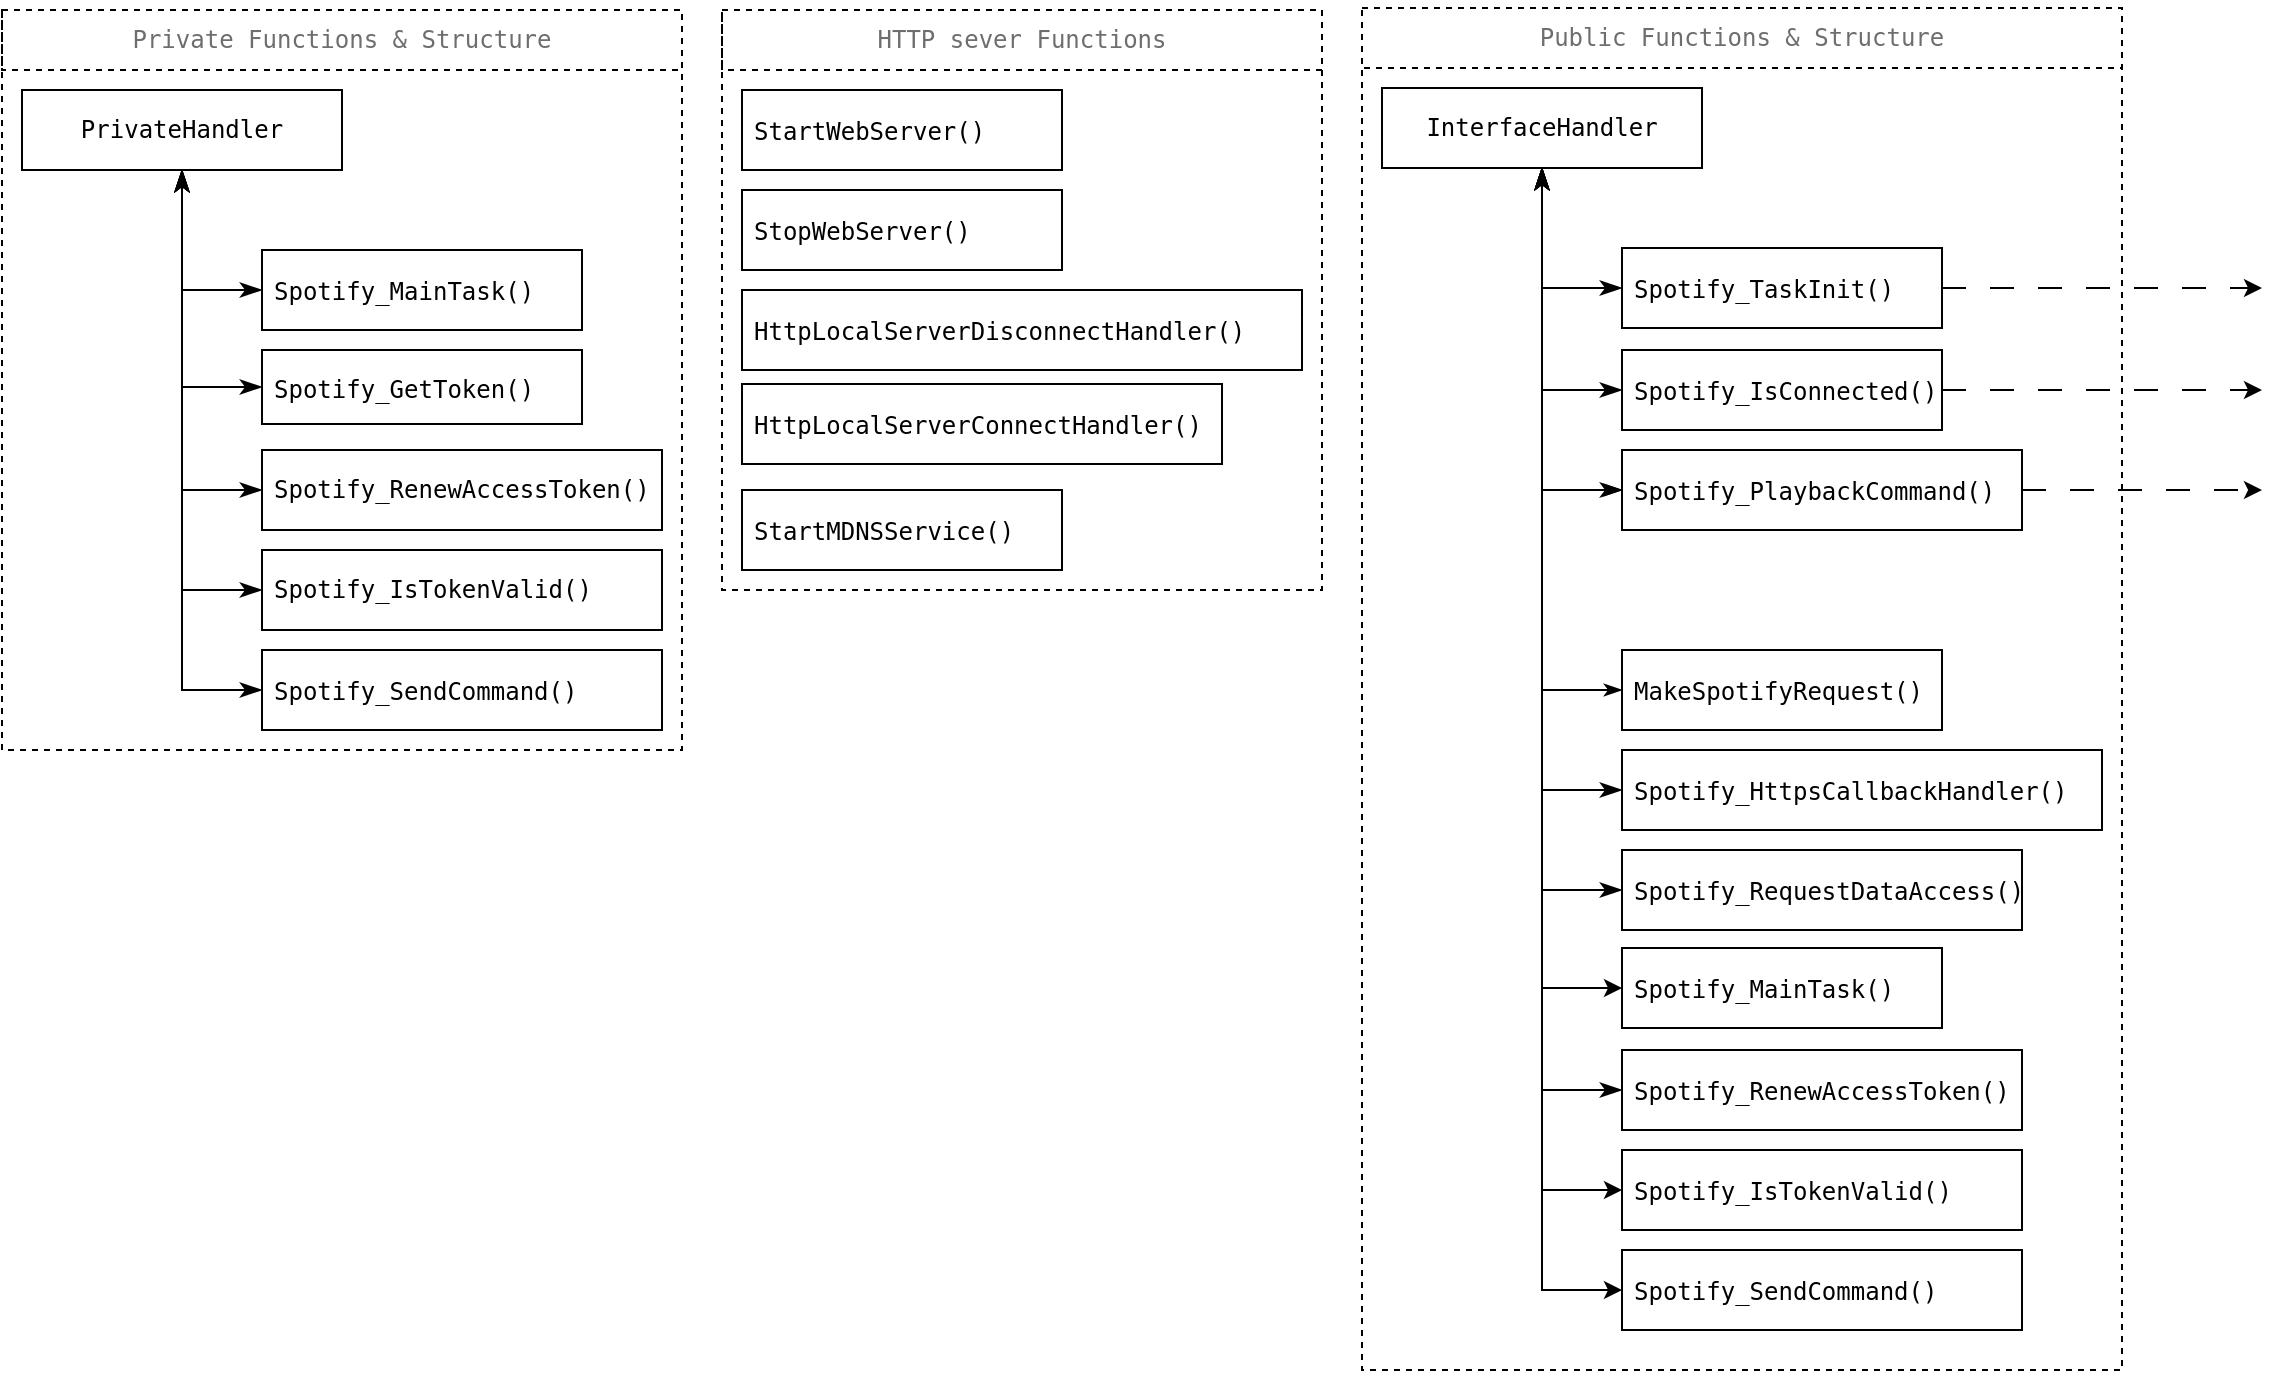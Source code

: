 <mxfile version="22.1.11" type="github">
  <diagram name="Page-1" id="jyJW4qe16mHeRe6o0_ro">
    <mxGraphModel dx="1374" dy="763" grid="1" gridSize="10" guides="1" tooltips="1" connect="1" arrows="1" fold="1" page="1" pageScale="1" pageWidth="1169" pageHeight="827" math="0" shadow="0">
      <root>
        <mxCell id="0" />
        <mxCell id="1" parent="0" />
        <mxCell id="ClCTwTJOBFiZKTtQUj_5-2" value="" style="rounded=0;whiteSpace=wrap;html=1;fontSize=16;fillColor=none;dashed=1;strokeColor=default;glass=0;shadow=0;" vertex="1" parent="1">
          <mxGeometry x="710" y="79" width="380" height="681" as="geometry" />
        </mxCell>
        <mxCell id="ClCTwTJOBFiZKTtQUj_5-3" value="" style="rounded=0;whiteSpace=wrap;html=1;fontSize=16;fillColor=none;dashed=1;strokeColor=default;glass=0;shadow=0;" vertex="1" parent="1">
          <mxGeometry x="30" y="80" width="340" height="370" as="geometry" />
        </mxCell>
        <mxCell id="ClCTwTJOBFiZKTtQUj_5-4" value="&lt;div style=&quot;font-size: 13px;&quot;&gt;&lt;div style=&quot;color: rgb(204, 204, 204); font-family: &amp;quot;Droid Sans Mono&amp;quot;, &amp;quot;monospace&amp;quot;, monospace; font-weight: normal; line-height: 19px;&quot;&gt;&lt;div&gt;&lt;pre&gt;&lt;font style=&quot;font-size: 12px;&quot; color=&quot;#000000&quot;&gt;MakeSpotifyRequest()&lt;/font&gt;&lt;/pre&gt;&lt;/div&gt;&lt;/div&gt;&lt;/div&gt;" style="rounded=0;whiteSpace=wrap;html=1;labelBackgroundColor=none;align=left;spacingLeft=4;" vertex="1" parent="1">
          <mxGeometry x="840" y="400" width="160" height="40" as="geometry" />
        </mxCell>
        <mxCell id="ClCTwTJOBFiZKTtQUj_5-5" value="&lt;div style=&quot;font-size: 13px;&quot;&gt;&lt;div style=&quot;color: rgb(204, 204, 204); font-family: &amp;quot;Droid Sans Mono&amp;quot;, &amp;quot;monospace&amp;quot;, monospace; font-weight: normal; line-height: 19px;&quot;&gt;&lt;div&gt;&lt;pre&gt;&lt;font style=&quot;font-size: 12px;&quot; color=&quot;#000000&quot;&gt;Spotify_RenewAccessToken()&lt;/font&gt;&lt;/pre&gt;&lt;/div&gt;&lt;/div&gt;&lt;/div&gt;" style="rounded=0;whiteSpace=wrap;html=1;labelBackgroundColor=none;align=left;spacingLeft=4;" vertex="1" parent="1">
          <mxGeometry x="840" y="600" width="200" height="40" as="geometry" />
        </mxCell>
        <mxCell id="ClCTwTJOBFiZKTtQUj_5-6" style="edgeStyle=orthogonalEdgeStyle;rounded=0;orthogonalLoop=1;jettySize=auto;html=1;entryX=0;entryY=0.5;entryDx=0;entryDy=0;endArrow=classicThin;endFill=1;startArrow=classicThin;startFill=1;labelBackgroundColor=none;fontColor=default;" edge="1" parent="1" source="ClCTwTJOBFiZKTtQUj_5-13" target="ClCTwTJOBFiZKTtQUj_5-37">
          <mxGeometry relative="1" as="geometry" />
        </mxCell>
        <mxCell id="ClCTwTJOBFiZKTtQUj_5-7" style="edgeStyle=orthogonalEdgeStyle;rounded=0;orthogonalLoop=1;jettySize=auto;html=1;entryX=0;entryY=0.5;entryDx=0;entryDy=0;endArrow=classicThin;endFill=1;startArrow=classicThin;startFill=1;labelBackgroundColor=none;fontColor=default;" edge="1" parent="1" source="ClCTwTJOBFiZKTtQUj_5-13" target="ClCTwTJOBFiZKTtQUj_5-4">
          <mxGeometry relative="1" as="geometry" />
        </mxCell>
        <mxCell id="ClCTwTJOBFiZKTtQUj_5-8" style="edgeStyle=orthogonalEdgeStyle;rounded=0;orthogonalLoop=1;jettySize=auto;html=1;entryX=0;entryY=0.5;entryDx=0;entryDy=0;fontSize=12;startSize=8;endSize=8;startArrow=classicThin;startFill=1;endArrow=classicThin;endFill=1;" edge="1" parent="1" source="ClCTwTJOBFiZKTtQUj_5-13" target="ClCTwTJOBFiZKTtQUj_5-5">
          <mxGeometry relative="1" as="geometry" />
        </mxCell>
        <mxCell id="ClCTwTJOBFiZKTtQUj_5-9" style="edgeStyle=orthogonalEdgeStyle;rounded=0;orthogonalLoop=1;jettySize=auto;html=1;entryX=0;entryY=0.5;entryDx=0;entryDy=0;fontSize=12;startSize=8;endSize=8;endArrow=classicThin;endFill=1;startArrow=classicThin;startFill=1;" edge="1" parent="1" source="ClCTwTJOBFiZKTtQUj_5-13" target="ClCTwTJOBFiZKTtQUj_5-35">
          <mxGeometry relative="1" as="geometry" />
        </mxCell>
        <mxCell id="ClCTwTJOBFiZKTtQUj_5-10" style="edgeStyle=orthogonalEdgeStyle;rounded=0;orthogonalLoop=1;jettySize=auto;html=1;entryX=0;entryY=0.5;entryDx=0;entryDy=0;" edge="1" parent="1" source="ClCTwTJOBFiZKTtQUj_5-13" target="ClCTwTJOBFiZKTtQUj_5-47">
          <mxGeometry relative="1" as="geometry" />
        </mxCell>
        <mxCell id="ClCTwTJOBFiZKTtQUj_5-11" style="edgeStyle=orthogonalEdgeStyle;rounded=0;orthogonalLoop=1;jettySize=auto;html=1;entryX=0;entryY=0.5;entryDx=0;entryDy=0;" edge="1" parent="1" source="ClCTwTJOBFiZKTtQUj_5-13" target="ClCTwTJOBFiZKTtQUj_5-48">
          <mxGeometry relative="1" as="geometry" />
        </mxCell>
        <mxCell id="ClCTwTJOBFiZKTtQUj_5-12" style="edgeStyle=orthogonalEdgeStyle;rounded=0;orthogonalLoop=1;jettySize=auto;html=1;entryX=0;entryY=0.5;entryDx=0;entryDy=0;" edge="1" parent="1" source="ClCTwTJOBFiZKTtQUj_5-13" target="ClCTwTJOBFiZKTtQUj_5-49">
          <mxGeometry relative="1" as="geometry" />
        </mxCell>
        <mxCell id="ClCTwTJOBFiZKTtQUj_5-13" value="&lt;pre&gt;InterfaceHandler&lt;/pre&gt;" style="rounded=0;whiteSpace=wrap;html=1;labelBackgroundColor=none;" vertex="1" parent="1">
          <mxGeometry x="720" y="119" width="160" height="40" as="geometry" />
        </mxCell>
        <mxCell id="ClCTwTJOBFiZKTtQUj_5-14" value="&lt;div style=&quot;font-size: 13px;&quot;&gt;&lt;div style=&quot;color: rgb(204, 204, 204); font-family: &amp;quot;Droid Sans Mono&amp;quot;, &amp;quot;monospace&amp;quot;, monospace; font-weight: normal; line-height: 19px;&quot;&gt;&lt;div&gt;&lt;pre&gt;&lt;font style=&quot;font-size: 12px;&quot; color=&quot;#000000&quot;&gt;Spotify_MainTask()&lt;/font&gt;&lt;/pre&gt;&lt;/div&gt;&lt;/div&gt;&lt;/div&gt;" style="rounded=0;whiteSpace=wrap;html=1;labelBackgroundColor=none;spacingLeft=4;align=left;" vertex="1" parent="1">
          <mxGeometry x="160" y="200" width="160" height="40" as="geometry" />
        </mxCell>
        <mxCell id="ClCTwTJOBFiZKTtQUj_5-15" value="&lt;div style=&quot;font-size: 13px;&quot;&gt;&lt;div style=&quot;color: rgb(204, 204, 204); font-family: &amp;quot;Droid Sans Mono&amp;quot;, &amp;quot;monospace&amp;quot;, monospace; font-weight: normal; line-height: 19px;&quot;&gt;&lt;div&gt;&lt;pre&gt;&lt;font style=&quot;font-size: 12px;&quot; color=&quot;#000000&quot;&gt;Spotify_GetToken()&lt;/font&gt;&lt;/pre&gt;&lt;/div&gt;&lt;/div&gt;&lt;/div&gt;" style="rounded=0;whiteSpace=wrap;html=1;labelBackgroundColor=none;spacingLeft=4;align=left;" vertex="1" parent="1">
          <mxGeometry x="160" y="250" width="160" height="37" as="geometry" />
        </mxCell>
        <mxCell id="ClCTwTJOBFiZKTtQUj_5-16" value="&lt;div&gt;&lt;div style=&quot;color: rgb(204, 204, 204); font-family: &amp;quot;Droid Sans Mono&amp;quot;, &amp;quot;monospace&amp;quot;, monospace; font-weight: normal; line-height: 19px;&quot;&gt;&lt;div&gt;&lt;pre&gt;&lt;font color=&quot;#000000&quot;&gt;Spotify_RenewAccessToken&lt;/font&gt;&lt;font style=&quot;font-size: 12px;&quot; color=&quot;#000000&quot;&gt;()&lt;/font&gt;&lt;/pre&gt;&lt;/div&gt;&lt;/div&gt;&lt;/div&gt;" style="rounded=0;whiteSpace=wrap;html=1;labelBackgroundColor=none;spacingLeft=4;align=left;" vertex="1" parent="1">
          <mxGeometry x="160" y="300" width="200" height="40" as="geometry" />
        </mxCell>
        <mxCell id="ClCTwTJOBFiZKTtQUj_5-17" value="&lt;div style=&quot;font-size: 13px;&quot;&gt;&lt;div style=&quot;color: rgb(204, 204, 204); font-family: &amp;quot;Droid Sans Mono&amp;quot;, &amp;quot;monospace&amp;quot;, monospace; font-weight: normal; line-height: 19px;&quot;&gt;&lt;div&gt;&lt;pre&gt;&lt;font style=&quot;font-size: 12px;&quot; color=&quot;#000000&quot;&gt;Spotify_SendCommand()&lt;/font&gt;&lt;/pre&gt;&lt;/div&gt;&lt;/div&gt;&lt;/div&gt;" style="rounded=0;whiteSpace=wrap;html=1;labelBackgroundColor=none;spacingLeft=4;align=left;" vertex="1" parent="1">
          <mxGeometry x="160" y="400" width="200" height="40" as="geometry" />
        </mxCell>
        <mxCell id="ClCTwTJOBFiZKTtQUj_5-18" value="&lt;pre&gt;&lt;font style=&quot;font-size: 12px;&quot; color=&quot;#000000&quot;&gt;Spotify_IsTokenValid()&lt;/font&gt;&lt;/pre&gt;" style="rounded=0;whiteSpace=wrap;html=1;labelBackgroundColor=none;spacingLeft=4;align=left;" vertex="1" parent="1">
          <mxGeometry x="160" y="350" width="200" height="40" as="geometry" />
        </mxCell>
        <mxCell id="ClCTwTJOBFiZKTtQUj_5-19" style="edgeStyle=orthogonalEdgeStyle;rounded=0;orthogonalLoop=1;jettySize=auto;html=1;entryX=0;entryY=0.5;entryDx=0;entryDy=0;fontSize=12;startSize=8;endSize=8;startArrow=classicThin;startFill=1;endArrow=classicThin;endFill=1;" edge="1" parent="1" source="ClCTwTJOBFiZKTtQUj_5-24" target="ClCTwTJOBFiZKTtQUj_5-14">
          <mxGeometry relative="1" as="geometry" />
        </mxCell>
        <mxCell id="ClCTwTJOBFiZKTtQUj_5-20" style="edgeStyle=orthogonalEdgeStyle;rounded=0;orthogonalLoop=1;jettySize=auto;html=1;entryX=0;entryY=0.5;entryDx=0;entryDy=0;fontSize=12;startSize=8;endSize=8;startArrow=classicThin;startFill=1;endArrow=classicThin;endFill=1;" edge="1" parent="1" source="ClCTwTJOBFiZKTtQUj_5-24" target="ClCTwTJOBFiZKTtQUj_5-15">
          <mxGeometry relative="1" as="geometry" />
        </mxCell>
        <mxCell id="ClCTwTJOBFiZKTtQUj_5-21" style="edgeStyle=orthogonalEdgeStyle;rounded=0;orthogonalLoop=1;jettySize=auto;html=1;entryX=0;entryY=0.5;entryDx=0;entryDy=0;fontSize=12;startSize=8;endSize=8;startArrow=classicThin;startFill=1;endArrow=classicThin;endFill=1;" edge="1" parent="1" source="ClCTwTJOBFiZKTtQUj_5-24" target="ClCTwTJOBFiZKTtQUj_5-16">
          <mxGeometry relative="1" as="geometry" />
        </mxCell>
        <mxCell id="ClCTwTJOBFiZKTtQUj_5-22" style="edgeStyle=orthogonalEdgeStyle;rounded=0;orthogonalLoop=1;jettySize=auto;html=1;entryX=0;entryY=0.5;entryDx=0;entryDy=0;fontSize=12;startSize=8;endSize=8;startArrow=classicThin;startFill=1;endArrow=classicThin;endFill=1;" edge="1" parent="1" source="ClCTwTJOBFiZKTtQUj_5-24" target="ClCTwTJOBFiZKTtQUj_5-17">
          <mxGeometry relative="1" as="geometry" />
        </mxCell>
        <mxCell id="ClCTwTJOBFiZKTtQUj_5-23" style="edgeStyle=orthogonalEdgeStyle;rounded=0;orthogonalLoop=1;jettySize=auto;html=1;entryX=0;entryY=0.5;entryDx=0;entryDy=0;fontSize=12;startSize=8;endSize=8;startArrow=classicThin;startFill=1;endArrow=classicThin;endFill=1;" edge="1" parent="1" source="ClCTwTJOBFiZKTtQUj_5-24" target="ClCTwTJOBFiZKTtQUj_5-18">
          <mxGeometry relative="1" as="geometry" />
        </mxCell>
        <mxCell id="ClCTwTJOBFiZKTtQUj_5-24" value="&lt;pre&gt;PrivateHandler&lt;/pre&gt;" style="rounded=0;whiteSpace=wrap;html=1;labelBackgroundColor=none;" vertex="1" parent="1">
          <mxGeometry x="40" y="120" width="160" height="40" as="geometry" />
        </mxCell>
        <mxCell id="ClCTwTJOBFiZKTtQUj_5-25" style="edgeStyle=orthogonalEdgeStyle;rounded=0;orthogonalLoop=1;jettySize=auto;html=1;entryX=0.5;entryY=1;entryDx=0;entryDy=0;fontSize=12;startSize=8;endSize=8;endArrow=classicThin;endFill=1;startArrow=classicThin;startFill=1;" edge="1" parent="1" source="ClCTwTJOBFiZKTtQUj_5-37" target="ClCTwTJOBFiZKTtQUj_5-13">
          <mxGeometry relative="1" as="geometry">
            <Array as="points">
              <mxPoint x="800" y="320" />
            </Array>
          </mxGeometry>
        </mxCell>
        <mxCell id="ClCTwTJOBFiZKTtQUj_5-26" style="edgeStyle=orthogonalEdgeStyle;rounded=0;orthogonalLoop=1;jettySize=auto;html=1;entryX=0.5;entryY=1;entryDx=0;entryDy=0;fontSize=12;startSize=8;endSize=8;endArrow=classicThin;endFill=1;startArrow=classicThin;startFill=1;exitX=0;exitY=0.5;exitDx=0;exitDy=0;" edge="1" parent="1" source="ClCTwTJOBFiZKTtQUj_5-33" target="ClCTwTJOBFiZKTtQUj_5-13">
          <mxGeometry relative="1" as="geometry">
            <Array as="points">
              <mxPoint x="800" y="470" />
            </Array>
          </mxGeometry>
        </mxCell>
        <mxCell id="ClCTwTJOBFiZKTtQUj_5-27" style="edgeStyle=orthogonalEdgeStyle;rounded=0;orthogonalLoop=1;jettySize=auto;html=1;exitX=0;exitY=0.5;exitDx=0;exitDy=0;entryX=0;entryY=0.5;entryDx=0;entryDy=0;" edge="1" parent="1" source="ClCTwTJOBFiZKTtQUj_5-33" target="ClCTwTJOBFiZKTtQUj_5-33">
          <mxGeometry relative="1" as="geometry" />
        </mxCell>
        <mxCell id="ClCTwTJOBFiZKTtQUj_5-28" value="&lt;div style=&quot;font-size: 13px;&quot;&gt;&lt;div style=&quot;color: rgb(204, 204, 204); font-family: &amp;quot;Droid Sans Mono&amp;quot;, &amp;quot;monospace&amp;quot;, monospace; font-weight: normal; line-height: 19px;&quot;&gt;&lt;div&gt;&lt;pre&gt;&lt;font style=&quot;font-size: 12px;&quot; color=&quot;#000000&quot;&gt;Spotify_RequestDataAccess()&lt;/font&gt;&lt;/pre&gt;&lt;/div&gt;&lt;/div&gt;&lt;/div&gt;" style="rounded=0;whiteSpace=wrap;html=1;labelBackgroundColor=none;align=left;spacingLeft=4;" vertex="1" parent="1">
          <mxGeometry x="840" y="500" width="200" height="40" as="geometry" />
        </mxCell>
        <mxCell id="ClCTwTJOBFiZKTtQUj_5-29" style="edgeStyle=orthogonalEdgeStyle;rounded=0;orthogonalLoop=1;jettySize=auto;html=1;entryX=0.5;entryY=1;entryDx=0;entryDy=0;fontSize=12;startSize=8;endSize=8;endArrow=classicThin;endFill=1;startArrow=classicThin;startFill=1;exitX=0;exitY=0.5;exitDx=0;exitDy=0;" edge="1" parent="1" source="ClCTwTJOBFiZKTtQUj_5-31" target="ClCTwTJOBFiZKTtQUj_5-13">
          <mxGeometry relative="1" as="geometry">
            <Array as="points">
              <mxPoint x="840" y="270" />
              <mxPoint x="800" y="270" />
            </Array>
          </mxGeometry>
        </mxCell>
        <mxCell id="ClCTwTJOBFiZKTtQUj_5-30" style="edgeStyle=orthogonalEdgeStyle;rounded=0;orthogonalLoop=1;jettySize=auto;html=1;dashed=1;dashPattern=12 12;" edge="1" parent="1" source="ClCTwTJOBFiZKTtQUj_5-31">
          <mxGeometry relative="1" as="geometry">
            <mxPoint x="1160" y="270" as="targetPoint" />
          </mxGeometry>
        </mxCell>
        <mxCell id="ClCTwTJOBFiZKTtQUj_5-31" value="&lt;div style=&quot;font-size: 13px;&quot;&gt;&lt;div style=&quot;color: rgb(204, 204, 204); font-family: &amp;quot;Droid Sans Mono&amp;quot;, &amp;quot;monospace&amp;quot;, monospace; font-weight: normal; line-height: 19px;&quot;&gt;&lt;div&gt;&lt;pre&gt;&lt;font style=&quot;font-size: 12px;&quot; color=&quot;#000000&quot;&gt;Spotify_IsConnected()&lt;/font&gt;&lt;/pre&gt;&lt;/div&gt;&lt;/div&gt;&lt;/div&gt;" style="rounded=0;whiteSpace=wrap;html=1;labelBackgroundColor=none;align=left;spacingLeft=4;" vertex="1" parent="1">
          <mxGeometry x="840" y="250" width="160" height="40" as="geometry" />
        </mxCell>
        <mxCell id="ClCTwTJOBFiZKTtQUj_5-32" style="edgeStyle=orthogonalEdgeStyle;rounded=0;orthogonalLoop=1;jettySize=auto;html=1;entryX=0.5;entryY=1;entryDx=0;entryDy=0;fontSize=12;startSize=8;endSize=8;endArrow=classicThin;endFill=1;startArrow=classicThin;startFill=1;exitX=0;exitY=0.5;exitDx=0;exitDy=0;" edge="1" parent="1" source="ClCTwTJOBFiZKTtQUj_5-28" target="ClCTwTJOBFiZKTtQUj_5-13">
          <mxGeometry relative="1" as="geometry">
            <Array as="points">
              <mxPoint x="800" y="520" />
            </Array>
          </mxGeometry>
        </mxCell>
        <mxCell id="ClCTwTJOBFiZKTtQUj_5-33" value="&lt;div style=&quot;font-size: 13px;&quot;&gt;&lt;div style=&quot;color: rgb(204, 204, 204); font-family: &amp;quot;Droid Sans Mono&amp;quot;, &amp;quot;monospace&amp;quot;, monospace; font-weight: normal; line-height: 19px;&quot;&gt;&lt;div&gt;&lt;pre&gt;&lt;font style=&quot;font-size: 12px;&quot; color=&quot;#000000&quot;&gt;Spotify_HttpsCallbackHandler()&lt;/font&gt;&lt;/pre&gt;&lt;/div&gt;&lt;/div&gt;&lt;/div&gt;" style="rounded=0;whiteSpace=wrap;html=1;labelBackgroundColor=none;align=left;spacingLeft=4;" vertex="1" parent="1">
          <mxGeometry x="840" y="450" width="240" height="40" as="geometry" />
        </mxCell>
        <mxCell id="ClCTwTJOBFiZKTtQUj_5-34" style="edgeStyle=orthogonalEdgeStyle;rounded=0;orthogonalLoop=1;jettySize=auto;html=1;dashed=1;dashPattern=12 12;" edge="1" parent="1" source="ClCTwTJOBFiZKTtQUj_5-35">
          <mxGeometry relative="1" as="geometry">
            <mxPoint x="1160" y="219" as="targetPoint" />
          </mxGeometry>
        </mxCell>
        <mxCell id="ClCTwTJOBFiZKTtQUj_5-35" value="&lt;div style=&quot;font-size: 13px;&quot;&gt;&lt;div style=&quot;color: rgb(204, 204, 204); font-family: &amp;quot;Droid Sans Mono&amp;quot;, &amp;quot;monospace&amp;quot;, monospace; font-weight: normal; line-height: 19px;&quot;&gt;&lt;div&gt;&lt;pre&gt;&lt;font style=&quot;font-size: 12px;&quot; color=&quot;#000000&quot;&gt;Spotify_TaskInit()&lt;/font&gt;&lt;/pre&gt;&lt;/div&gt;&lt;/div&gt;&lt;/div&gt;" style="rounded=0;whiteSpace=wrap;html=1;labelBackgroundColor=none;align=left;spacingLeft=4;" vertex="1" parent="1">
          <mxGeometry x="840" y="199" width="160" height="40" as="geometry" />
        </mxCell>
        <mxCell id="ClCTwTJOBFiZKTtQUj_5-36" style="edgeStyle=orthogonalEdgeStyle;rounded=0;orthogonalLoop=1;jettySize=auto;html=1;dashed=1;dashPattern=12 12;" edge="1" parent="1" source="ClCTwTJOBFiZKTtQUj_5-37">
          <mxGeometry relative="1" as="geometry">
            <mxPoint x="1160" y="320.0" as="targetPoint" />
          </mxGeometry>
        </mxCell>
        <mxCell id="ClCTwTJOBFiZKTtQUj_5-37" value="&lt;div style=&quot;font-size: 13px;&quot;&gt;&lt;div style=&quot;color: rgb(204, 204, 204); font-family: &amp;quot;Droid Sans Mono&amp;quot;, &amp;quot;monospace&amp;quot;, monospace; font-weight: normal; line-height: 19px;&quot;&gt;&lt;div&gt;&lt;pre&gt;&lt;font style=&quot;font-size: 12px;&quot; color=&quot;#000000&quot;&gt;Spotify_PlaybackCommand()&lt;/font&gt;&lt;/pre&gt;&lt;/div&gt;&lt;/div&gt;&lt;/div&gt;" style="rounded=0;whiteSpace=wrap;html=1;labelBackgroundColor=none;align=left;spacingLeft=4;" vertex="1" parent="1">
          <mxGeometry x="840" y="300" width="200" height="40" as="geometry" />
        </mxCell>
        <mxCell id="ClCTwTJOBFiZKTtQUj_5-38" value="&lt;pre style=&quot;font-size: 12px;&quot;&gt;Private Functions &amp;amp; Structure&lt;/pre&gt;" style="text;whiteSpace=wrap;html=1;fontSize=12;verticalAlign=middle;fontColor=#6E6E6E;align=center;strokeColor=default;dashed=1;" vertex="1" parent="1">
          <mxGeometry x="30" y="80" width="340" height="30" as="geometry" />
        </mxCell>
        <mxCell id="ClCTwTJOBFiZKTtQUj_5-39" value="&lt;pre style=&quot;font-size: 12px;&quot;&gt;Public Functions &amp;amp; Structure&lt;/pre&gt;" style="text;whiteSpace=wrap;html=1;fontSize=12;verticalAlign=middle;fontColor=#6E6E6E;align=center;strokeColor=default;dashed=1;" vertex="1" parent="1">
          <mxGeometry x="710" y="79" width="380" height="30" as="geometry" />
        </mxCell>
        <mxCell id="ClCTwTJOBFiZKTtQUj_5-40" value="&lt;div style=&quot;font-size: 13px;&quot;&gt;&lt;div style=&quot;color: rgb(204, 204, 204); font-family: &amp;quot;Droid Sans Mono&amp;quot;, &amp;quot;monospace&amp;quot;, monospace; font-weight: normal; line-height: 19px;&quot;&gt;&lt;div&gt;&lt;pre&gt;&lt;font style=&quot;font-size: 12px;&quot; color=&quot;#000000&quot;&gt;StartWebServer()&lt;/font&gt;&lt;/pre&gt;&lt;/div&gt;&lt;/div&gt;&lt;/div&gt;" style="rounded=0;whiteSpace=wrap;html=1;labelBackgroundColor=none;align=left;spacingLeft=4;" vertex="1" parent="1">
          <mxGeometry x="400" y="120" width="160" height="40" as="geometry" />
        </mxCell>
        <mxCell id="ClCTwTJOBFiZKTtQUj_5-41" value="&lt;div style=&quot;font-size: 13px;&quot;&gt;&lt;div style=&quot;color: rgb(204, 204, 204); font-family: &amp;quot;Droid Sans Mono&amp;quot;, &amp;quot;monospace&amp;quot;, monospace; font-weight: normal; line-height: 19px;&quot;&gt;&lt;div&gt;&lt;pre&gt;&lt;font style=&quot;font-size: 12px;&quot; color=&quot;#000000&quot;&gt;StopWebServer()&lt;/font&gt;&lt;/pre&gt;&lt;/div&gt;&lt;/div&gt;&lt;/div&gt;" style="rounded=0;whiteSpace=wrap;html=1;labelBackgroundColor=none;align=left;spacingLeft=4;" vertex="1" parent="1">
          <mxGeometry x="400" y="170" width="160" height="40" as="geometry" />
        </mxCell>
        <mxCell id="ClCTwTJOBFiZKTtQUj_5-42" value="&lt;div style=&quot;font-size: 13px;&quot;&gt;&lt;div style=&quot;color: rgb(204, 204, 204); font-family: &amp;quot;Droid Sans Mono&amp;quot;, &amp;quot;monospace&amp;quot;, monospace; font-weight: normal; line-height: 19px;&quot;&gt;&lt;div&gt;&lt;pre&gt;&lt;font style=&quot;font-size: 12px;&quot; color=&quot;#000000&quot;&gt;HttpLocalServerDisconnectHandler()&lt;/font&gt;&lt;/pre&gt;&lt;/div&gt;&lt;/div&gt;&lt;/div&gt;" style="rounded=0;whiteSpace=wrap;html=1;labelBackgroundColor=none;align=left;spacingLeft=4;" vertex="1" parent="1">
          <mxGeometry x="400" y="220" width="280" height="40" as="geometry" />
        </mxCell>
        <mxCell id="ClCTwTJOBFiZKTtQUj_5-43" value="&lt;div style=&quot;font-size: 13px;&quot;&gt;&lt;div style=&quot;color: rgb(204, 204, 204); font-family: &amp;quot;Droid Sans Mono&amp;quot;, &amp;quot;monospace&amp;quot;, monospace; font-weight: normal; line-height: 19px;&quot;&gt;&lt;div&gt;&lt;pre&gt;&lt;font style=&quot;font-size: 12px;&quot; color=&quot;#000000&quot;&gt;HttpLocalServerConnectHandler()&lt;/font&gt;&lt;/pre&gt;&lt;/div&gt;&lt;/div&gt;&lt;/div&gt;" style="rounded=0;whiteSpace=wrap;html=1;labelBackgroundColor=none;align=left;spacingLeft=4;" vertex="1" parent="1">
          <mxGeometry x="400" y="267" width="240" height="40" as="geometry" />
        </mxCell>
        <mxCell id="ClCTwTJOBFiZKTtQUj_5-44" value="&lt;div style=&quot;font-size: 13px;&quot;&gt;&lt;div style=&quot;color: rgb(204, 204, 204); font-family: &amp;quot;Droid Sans Mono&amp;quot;, &amp;quot;monospace&amp;quot;, monospace; font-weight: normal; line-height: 19px;&quot;&gt;&lt;div&gt;&lt;pre&gt;&lt;font style=&quot;font-size: 12px;&quot; color=&quot;#000000&quot;&gt;StartMDNSService()&lt;/font&gt;&lt;/pre&gt;&lt;/div&gt;&lt;/div&gt;&lt;/div&gt;" style="rounded=0;whiteSpace=wrap;html=1;labelBackgroundColor=none;align=left;spacingLeft=4;" vertex="1" parent="1">
          <mxGeometry x="400" y="320" width="160" height="40" as="geometry" />
        </mxCell>
        <mxCell id="ClCTwTJOBFiZKTtQUj_5-45" value="" style="rounded=0;whiteSpace=wrap;html=1;fontSize=16;fillColor=none;dashed=1;strokeColor=default;glass=0;shadow=0;" vertex="1" parent="1">
          <mxGeometry x="390" y="80" width="300" height="290" as="geometry" />
        </mxCell>
        <mxCell id="ClCTwTJOBFiZKTtQUj_5-46" value="&lt;pre style=&quot;font-size: 12px;&quot;&gt;HTTP sever Functions&lt;/pre&gt;" style="text;whiteSpace=wrap;html=1;fontSize=12;verticalAlign=middle;fontColor=#6E6E6E;align=center;strokeColor=default;dashed=1;" vertex="1" parent="1">
          <mxGeometry x="390" y="80" width="300" height="30" as="geometry" />
        </mxCell>
        <mxCell id="ClCTwTJOBFiZKTtQUj_5-47" value="&lt;div style=&quot;font-size: 13px;&quot;&gt;&lt;div style=&quot;color: rgb(204, 204, 204); font-family: &amp;quot;Droid Sans Mono&amp;quot;, &amp;quot;monospace&amp;quot;, monospace; font-weight: normal; line-height: 19px;&quot;&gt;&lt;div&gt;&lt;pre&gt;&lt;font style=&quot;font-size: 12px;&quot; color=&quot;#000000&quot;&gt;Spotify_MainTask()&lt;/font&gt;&lt;/pre&gt;&lt;/div&gt;&lt;/div&gt;&lt;/div&gt;" style="rounded=0;whiteSpace=wrap;html=1;labelBackgroundColor=none;align=left;spacingLeft=4;" vertex="1" parent="1">
          <mxGeometry x="840" y="549" width="160" height="40" as="geometry" />
        </mxCell>
        <mxCell id="ClCTwTJOBFiZKTtQUj_5-48" value="&lt;div style=&quot;font-size: 13px;&quot;&gt;&lt;div style=&quot;color: rgb(204, 204, 204); font-family: &amp;quot;Droid Sans Mono&amp;quot;, &amp;quot;monospace&amp;quot;, monospace; font-weight: normal; line-height: 19px;&quot;&gt;&lt;div&gt;&lt;pre&gt;&lt;font style=&quot;font-size: 12px;&quot; color=&quot;#000000&quot;&gt;Spotify_IsTokenValid()&lt;/font&gt;&lt;/pre&gt;&lt;/div&gt;&lt;/div&gt;&lt;/div&gt;" style="rounded=0;whiteSpace=wrap;html=1;labelBackgroundColor=none;align=left;spacingLeft=4;" vertex="1" parent="1">
          <mxGeometry x="840" y="650" width="200" height="40" as="geometry" />
        </mxCell>
        <mxCell id="ClCTwTJOBFiZKTtQUj_5-49" value="&lt;div style=&quot;font-size: 13px;&quot;&gt;&lt;div style=&quot;color: rgb(204, 204, 204); font-family: &amp;quot;Droid Sans Mono&amp;quot;, &amp;quot;monospace&amp;quot;, monospace; font-weight: normal; line-height: 19px;&quot;&gt;&lt;div&gt;&lt;pre&gt;&lt;font style=&quot;font-size: 12px;&quot; color=&quot;#000000&quot;&gt;Spotify_SendCommand()&lt;/font&gt;&lt;/pre&gt;&lt;/div&gt;&lt;/div&gt;&lt;/div&gt;" style="rounded=0;whiteSpace=wrap;html=1;labelBackgroundColor=none;align=left;spacingLeft=4;" vertex="1" parent="1">
          <mxGeometry x="840" y="700" width="200" height="40" as="geometry" />
        </mxCell>
      </root>
    </mxGraphModel>
  </diagram>
</mxfile>

